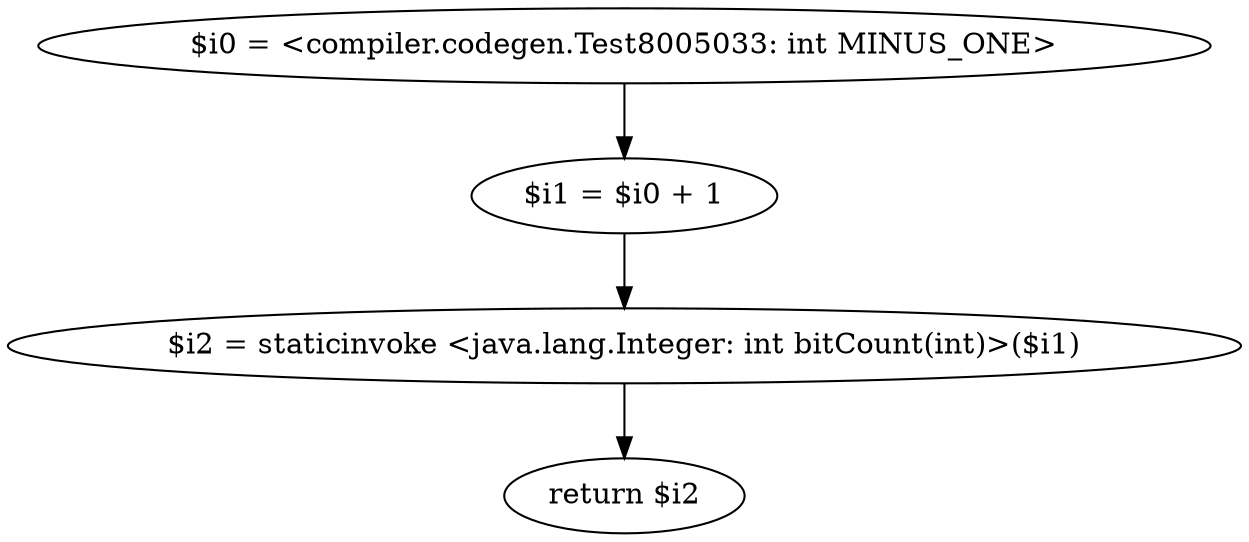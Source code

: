 digraph "unitGraph" {
    "$i0 = <compiler.codegen.Test8005033: int MINUS_ONE>"
    "$i1 = $i0 + 1"
    "$i2 = staticinvoke <java.lang.Integer: int bitCount(int)>($i1)"
    "return $i2"
    "$i0 = <compiler.codegen.Test8005033: int MINUS_ONE>"->"$i1 = $i0 + 1";
    "$i1 = $i0 + 1"->"$i2 = staticinvoke <java.lang.Integer: int bitCount(int)>($i1)";
    "$i2 = staticinvoke <java.lang.Integer: int bitCount(int)>($i1)"->"return $i2";
}
